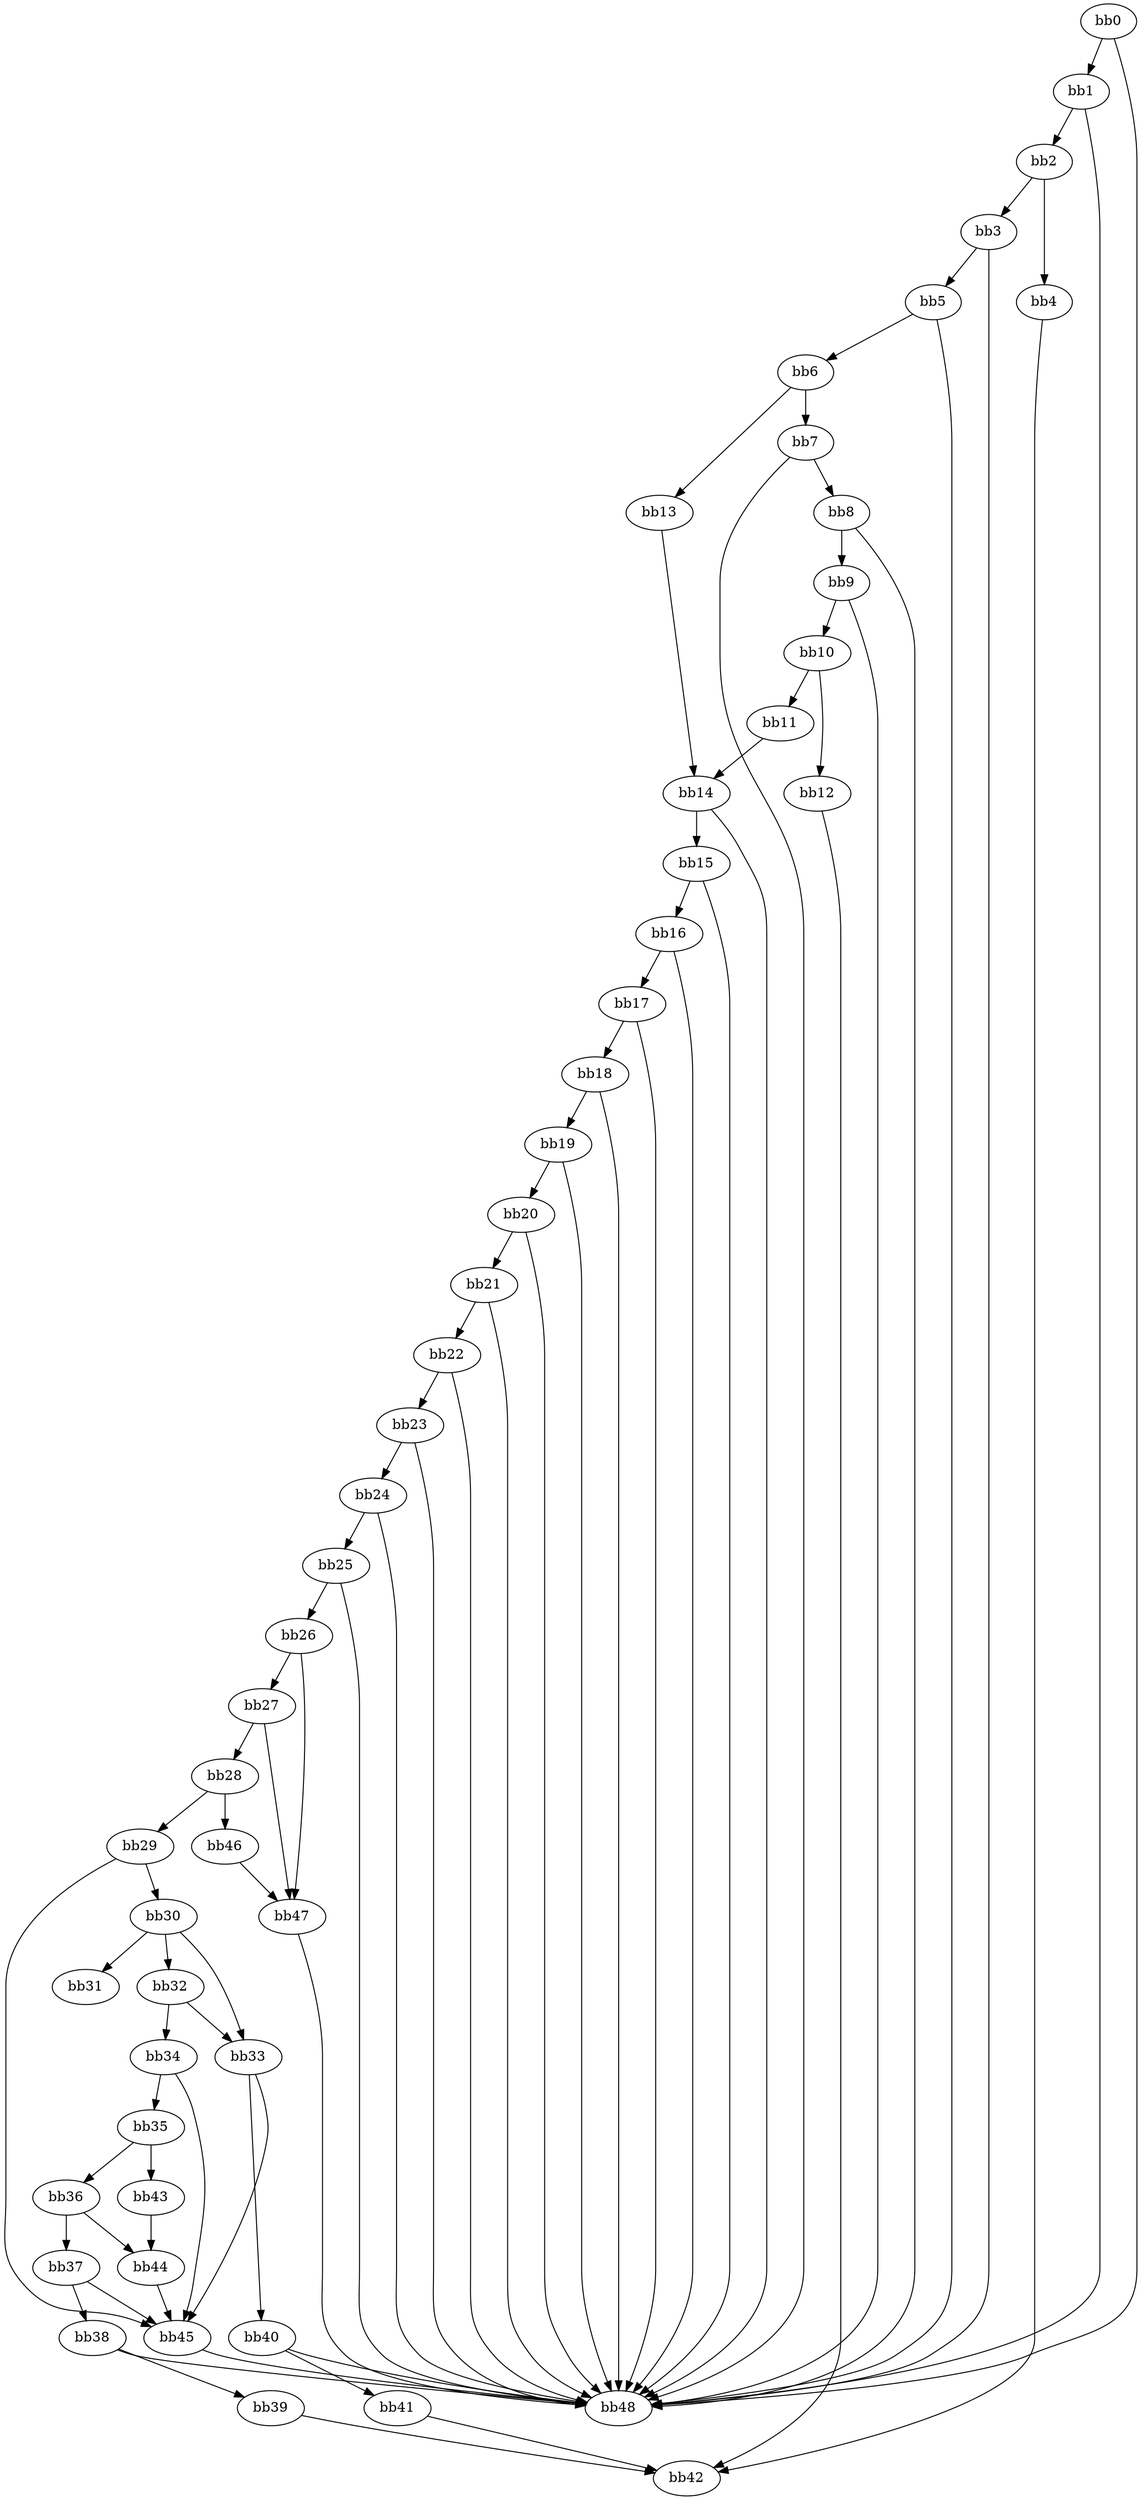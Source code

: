 digraph {
    0 [ label = "bb0\l" ]
    1 [ label = "bb1\l" ]
    2 [ label = "bb2\l" ]
    3 [ label = "bb3\l" ]
    4 [ label = "bb4\l" ]
    5 [ label = "bb5\l" ]
    6 [ label = "bb6\l" ]
    7 [ label = "bb7\l" ]
    8 [ label = "bb8\l" ]
    9 [ label = "bb9\l" ]
    10 [ label = "bb10\l" ]
    11 [ label = "bb11\l" ]
    12 [ label = "bb12\l" ]
    13 [ label = "bb13\l" ]
    14 [ label = "bb14\l" ]
    15 [ label = "bb15\l" ]
    16 [ label = "bb16\l" ]
    17 [ label = "bb17\l" ]
    18 [ label = "bb18\l" ]
    19 [ label = "bb19\l" ]
    20 [ label = "bb20\l" ]
    21 [ label = "bb21\l" ]
    22 [ label = "bb22\l" ]
    23 [ label = "bb23\l" ]
    24 [ label = "bb24\l" ]
    25 [ label = "bb25\l" ]
    26 [ label = "bb26\l" ]
    27 [ label = "bb27\l" ]
    28 [ label = "bb28\l" ]
    29 [ label = "bb29\l" ]
    30 [ label = "bb30\l" ]
    31 [ label = "bb31\l" ]
    32 [ label = "bb32\l" ]
    33 [ label = "bb33\l" ]
    34 [ label = "bb34\l" ]
    35 [ label = "bb35\l" ]
    36 [ label = "bb36\l" ]
    37 [ label = "bb37\l" ]
    38 [ label = "bb38\l" ]
    39 [ label = "bb39\l" ]
    40 [ label = "bb40\l" ]
    41 [ label = "bb41\l" ]
    42 [ label = "bb42\l" ]
    43 [ label = "bb43\l" ]
    44 [ label = "bb44\l" ]
    45 [ label = "bb45\l" ]
    46 [ label = "bb46\l" ]
    47 [ label = "bb47\l" ]
    48 [ label = "bb48\l" ]
    0 -> 1 [ ]
    0 -> 48 [ ]
    1 -> 2 [ ]
    1 -> 48 [ ]
    2 -> 3 [ ]
    2 -> 4 [ ]
    3 -> 5 [ ]
    3 -> 48 [ ]
    4 -> 42 [ ]
    5 -> 6 [ ]
    5 -> 48 [ ]
    6 -> 7 [ ]
    6 -> 13 [ ]
    7 -> 8 [ ]
    7 -> 48 [ ]
    8 -> 9 [ ]
    8 -> 48 [ ]
    9 -> 10 [ ]
    9 -> 48 [ ]
    10 -> 11 [ ]
    10 -> 12 [ ]
    11 -> 14 [ ]
    12 -> 42 [ ]
    13 -> 14 [ ]
    14 -> 15 [ ]
    14 -> 48 [ ]
    15 -> 16 [ ]
    15 -> 48 [ ]
    16 -> 17 [ ]
    16 -> 48 [ ]
    17 -> 18 [ ]
    17 -> 48 [ ]
    18 -> 19 [ ]
    18 -> 48 [ ]
    19 -> 20 [ ]
    19 -> 48 [ ]
    20 -> 21 [ ]
    20 -> 48 [ ]
    21 -> 22 [ ]
    21 -> 48 [ ]
    22 -> 23 [ ]
    22 -> 48 [ ]
    23 -> 24 [ ]
    23 -> 48 [ ]
    24 -> 25 [ ]
    24 -> 48 [ ]
    25 -> 26 [ ]
    25 -> 48 [ ]
    26 -> 27 [ ]
    26 -> 47 [ ]
    27 -> 28 [ ]
    27 -> 47 [ ]
    28 -> 29 [ ]
    28 -> 46 [ ]
    29 -> 30 [ ]
    29 -> 45 [ ]
    30 -> 31 [ ]
    30 -> 32 [ ]
    30 -> 33 [ ]
    32 -> 33 [ ]
    32 -> 34 [ ]
    33 -> 40 [ ]
    33 -> 45 [ ]
    34 -> 35 [ ]
    34 -> 45 [ ]
    35 -> 36 [ ]
    35 -> 43 [ ]
    36 -> 37 [ ]
    36 -> 44 [ ]
    37 -> 38 [ ]
    37 -> 45 [ ]
    38 -> 39 [ ]
    38 -> 48 [ ]
    39 -> 42 [ ]
    40 -> 41 [ ]
    40 -> 48 [ ]
    41 -> 42 [ ]
    43 -> 44 [ ]
    44 -> 45 [ ]
    45 -> 48 [ ]
    46 -> 47 [ ]
    47 -> 48 [ ]
}

